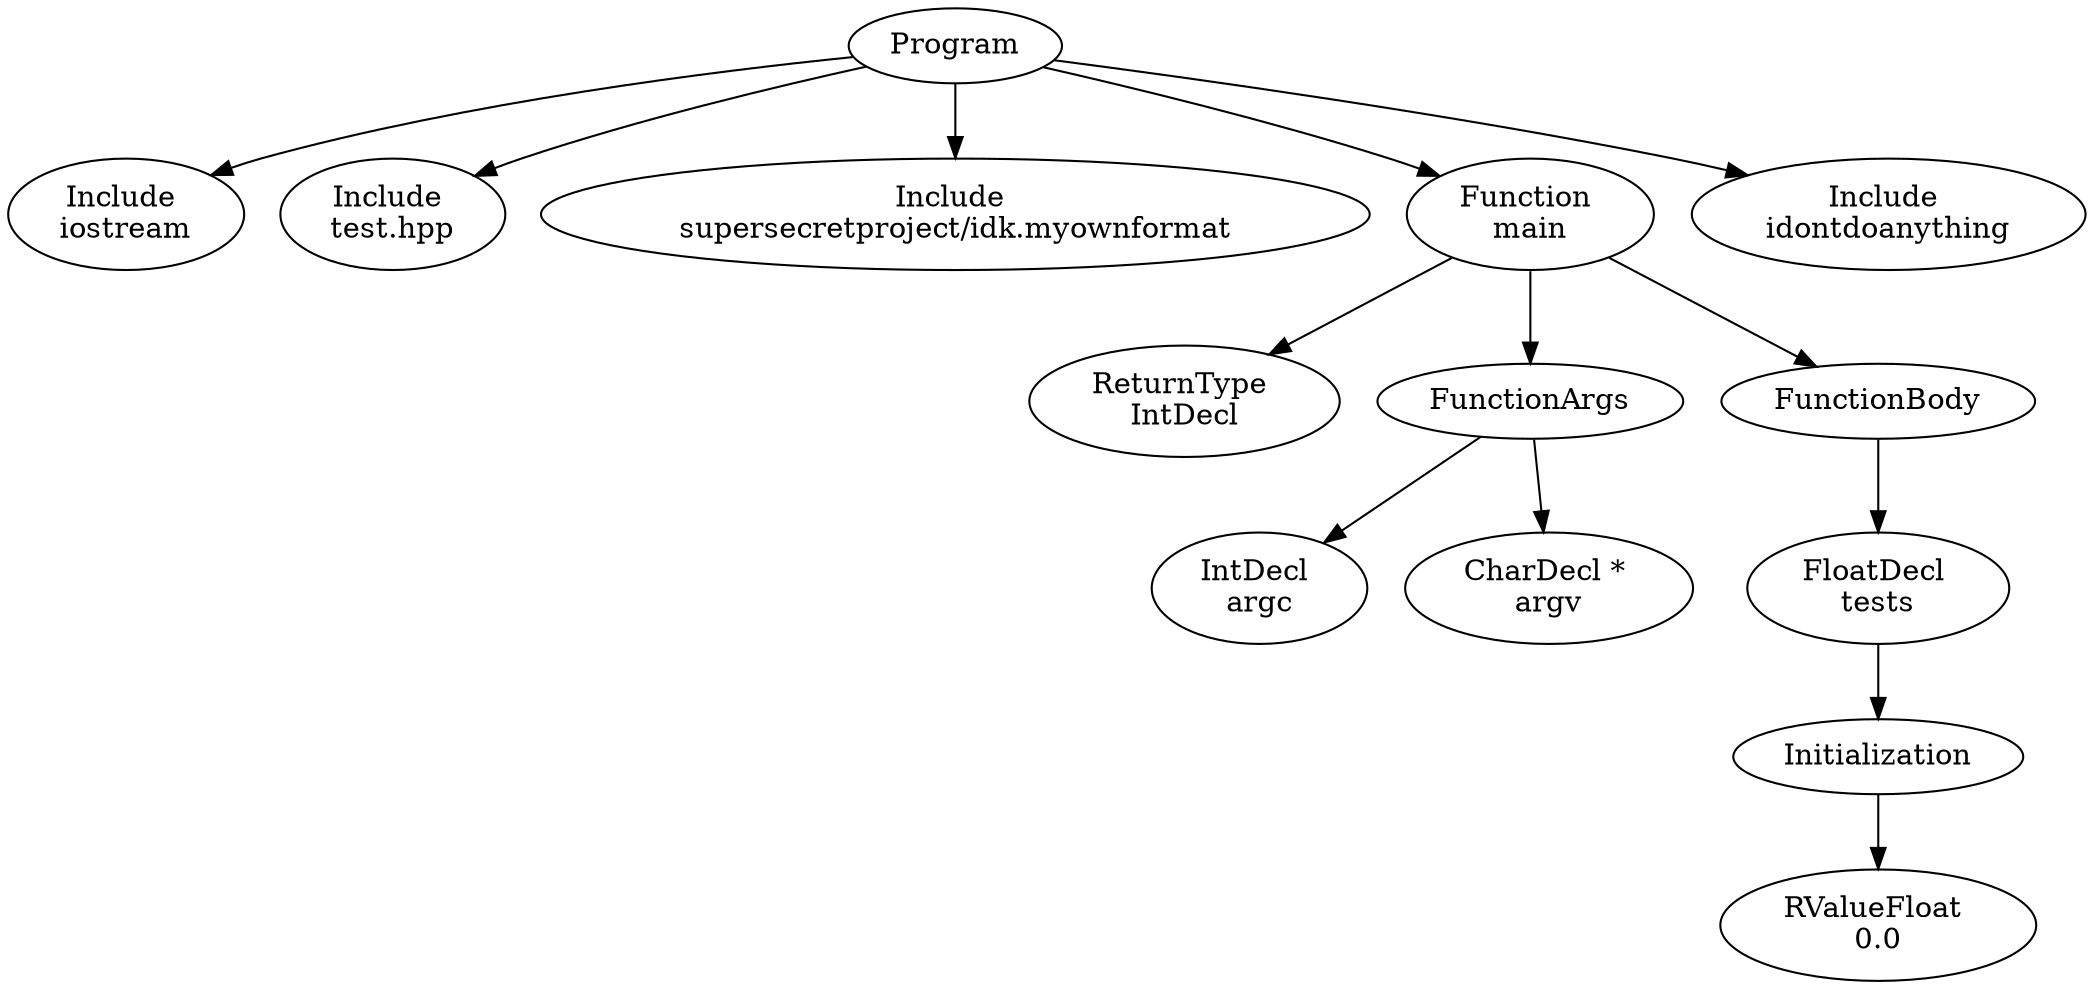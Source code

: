 digraph AST {
5 [label="Program"];
6 [label="Include \niostream"];
7 [label="Include \ntest.hpp"];
8 [label="Include \nsupersecretproject/idk.myownformat"];
9 [label="Function \nmain"];
10 [label="ReturnType \nIntDecl"];
11 [label="FunctionArgs"];
12 [label="IntDecl \nargc"];
13 [label="CharDecl * \nargv"];
11 -> 12;
11 -> 13;
14 [label="FunctionBody"];
15 [label="FloatDecl \ntests"];
16 [label="Initialization"];
17 [label="RValueFloat \n0.0"];
16 -> 17;
15 -> 16;
14 -> 15;
9 -> 10;
9 -> 11;
9 -> 14;
18 [label="Include \nidontdoanything"];
5 -> 6;
5 -> 7;
5 -> 8;
5 -> 9;
5 -> 18;
}